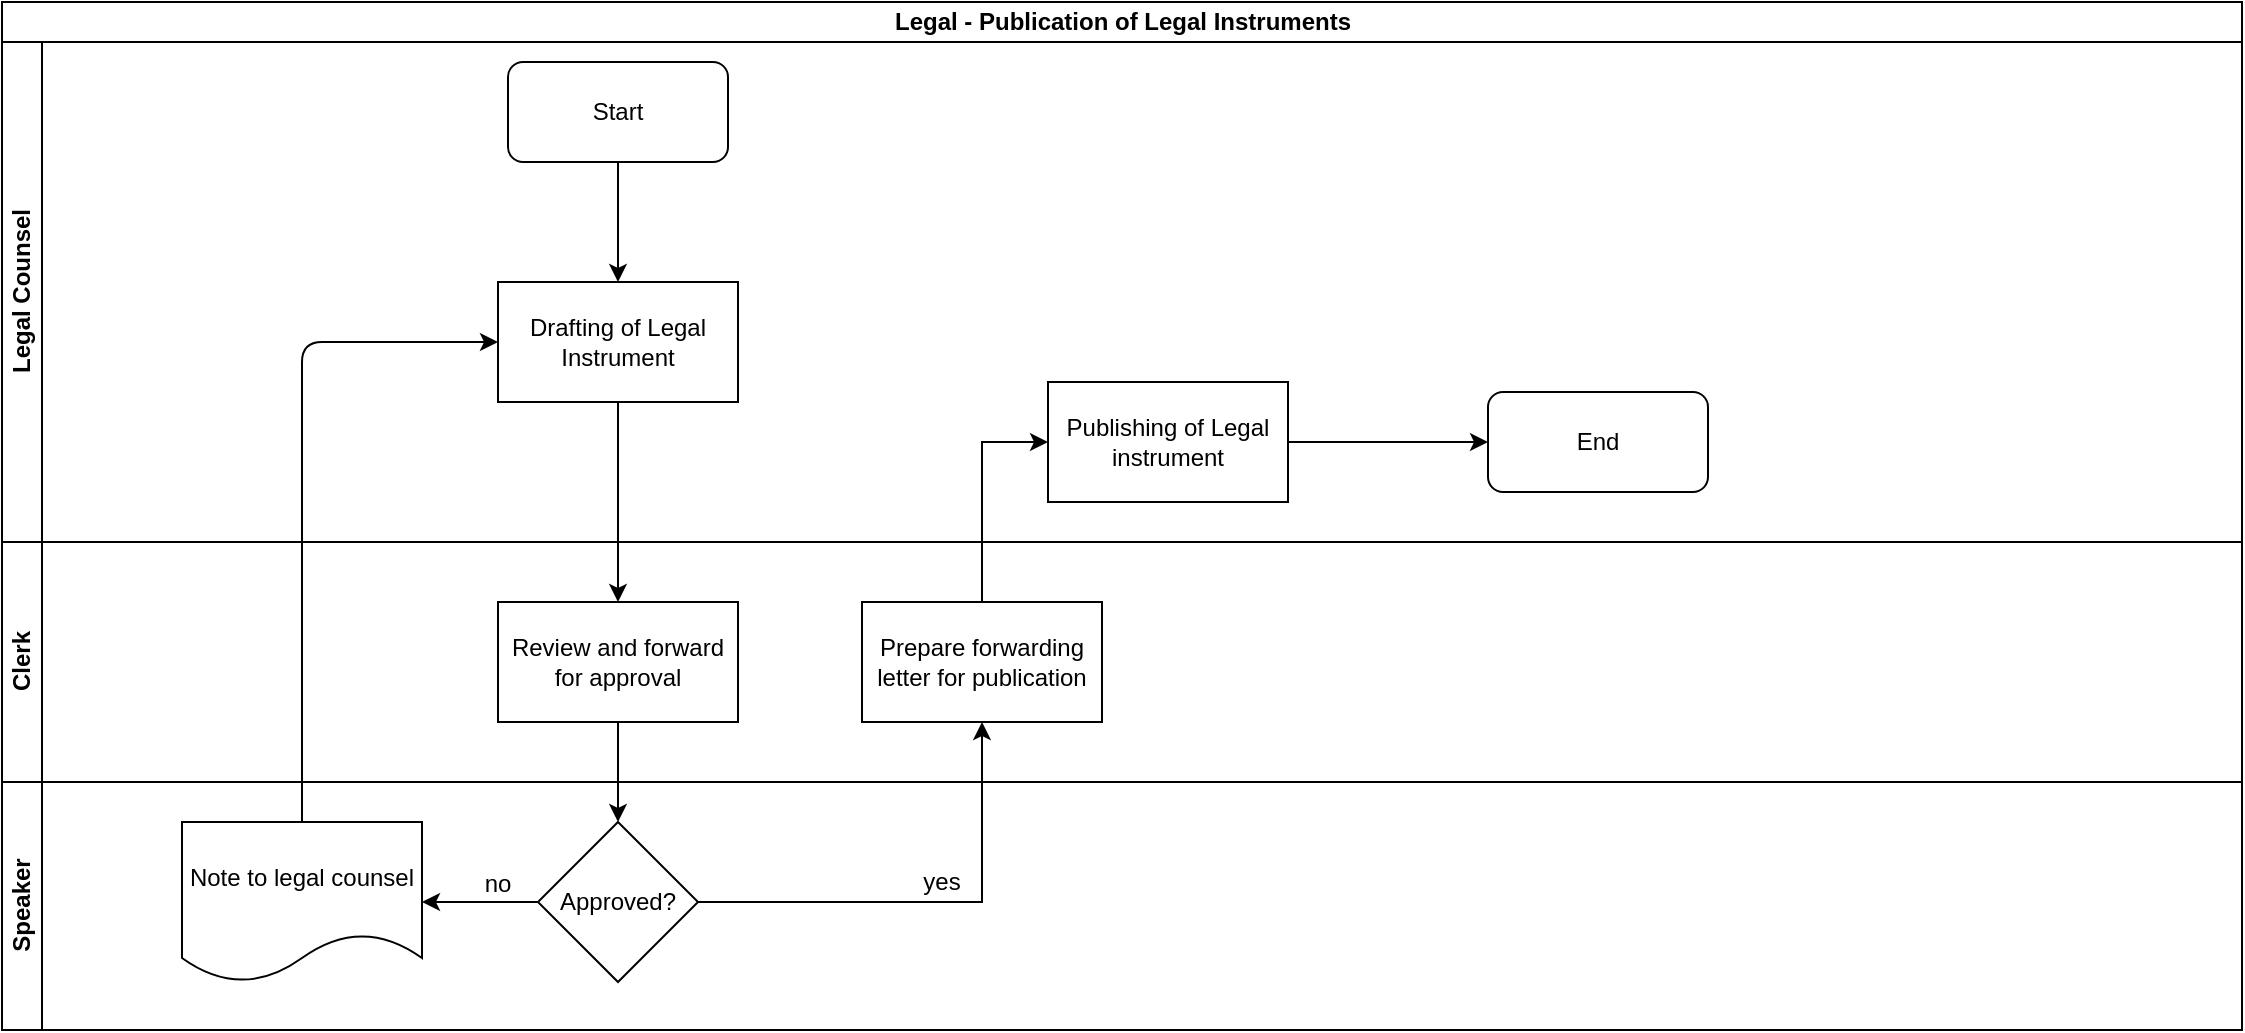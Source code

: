 <mxfile version="13.7.7" type="github">
  <diagram id="r4xRLytx7JsxAG-ZLAZY" name="Page-1">
    <mxGraphModel dx="910" dy="487" grid="1" gridSize="10" guides="1" tooltips="1" connect="1" arrows="1" fold="1" page="1" pageScale="1" pageWidth="1169" pageHeight="827" math="0" shadow="0">
      <root>
        <mxCell id="0" />
        <mxCell id="1" parent="0" />
        <mxCell id="RtpuuPPVlCpkko8KKNfp-1" value="Legal - Publication of Legal Instruments" style="swimlane;html=1;childLayout=stackLayout;resizeParent=1;resizeParentMax=0;horizontal=1;startSize=20;horizontalStack=0;" vertex="1" parent="1">
          <mxGeometry x="30" y="20" width="1120" height="390" as="geometry" />
        </mxCell>
        <mxCell id="RtpuuPPVlCpkko8KKNfp-2" value="Legal Counsel" style="swimlane;html=1;startSize=20;horizontal=0;" vertex="1" parent="RtpuuPPVlCpkko8KKNfp-1">
          <mxGeometry y="20" width="1120" height="250" as="geometry" />
        </mxCell>
        <mxCell id="RtpuuPPVlCpkko8KKNfp-5" value="Start" style="rounded=1;whiteSpace=wrap;html=1;" vertex="1" parent="RtpuuPPVlCpkko8KKNfp-2">
          <mxGeometry x="253" y="10" width="110" height="50" as="geometry" />
        </mxCell>
        <mxCell id="RtpuuPPVlCpkko8KKNfp-7" value="" style="edgeStyle=orthogonalEdgeStyle;rounded=0;orthogonalLoop=1;jettySize=auto;html=1;entryX=0.5;entryY=0;entryDx=0;entryDy=0;" edge="1" parent="RtpuuPPVlCpkko8KKNfp-2" source="RtpuuPPVlCpkko8KKNfp-5" target="RtpuuPPVlCpkko8KKNfp-8">
          <mxGeometry relative="1" as="geometry">
            <mxPoint x="308" y="132" as="targetPoint" />
          </mxGeometry>
        </mxCell>
        <mxCell id="RtpuuPPVlCpkko8KKNfp-8" value="Drafting of Legal Instrument" style="rounded=0;whiteSpace=wrap;html=1;" vertex="1" parent="RtpuuPPVlCpkko8KKNfp-2">
          <mxGeometry x="248" y="120" width="120" height="60" as="geometry" />
        </mxCell>
        <mxCell id="RtpuuPPVlCpkko8KKNfp-18" value="Publishing of Legal instrument" style="whiteSpace=wrap;html=1;rounded=0;" vertex="1" parent="RtpuuPPVlCpkko8KKNfp-2">
          <mxGeometry x="523" y="170" width="120" height="60" as="geometry" />
        </mxCell>
        <mxCell id="RtpuuPPVlCpkko8KKNfp-22" value="End" style="rounded=1;whiteSpace=wrap;html=1;" vertex="1" parent="RtpuuPPVlCpkko8KKNfp-2">
          <mxGeometry x="743" y="175" width="110" height="50" as="geometry" />
        </mxCell>
        <mxCell id="RtpuuPPVlCpkko8KKNfp-21" value="" style="edgeStyle=orthogonalEdgeStyle;rounded=0;orthogonalLoop=1;jettySize=auto;html=1;entryX=0;entryY=0.5;entryDx=0;entryDy=0;" edge="1" parent="RtpuuPPVlCpkko8KKNfp-2" source="RtpuuPPVlCpkko8KKNfp-18" target="RtpuuPPVlCpkko8KKNfp-22">
          <mxGeometry relative="1" as="geometry">
            <mxPoint x="743" y="200" as="targetPoint" />
          </mxGeometry>
        </mxCell>
        <mxCell id="RtpuuPPVlCpkko8KKNfp-19" value="" style="edgeStyle=orthogonalEdgeStyle;rounded=0;orthogonalLoop=1;jettySize=auto;html=1;entryX=0;entryY=0.5;entryDx=0;entryDy=0;" edge="1" parent="RtpuuPPVlCpkko8KKNfp-1" source="RtpuuPPVlCpkko8KKNfp-13" target="RtpuuPPVlCpkko8KKNfp-18">
          <mxGeometry relative="1" as="geometry" />
        </mxCell>
        <mxCell id="RtpuuPPVlCpkko8KKNfp-3" value="Clerk" style="swimlane;html=1;startSize=20;horizontal=0;" vertex="1" parent="RtpuuPPVlCpkko8KKNfp-1">
          <mxGeometry y="270" width="1120" height="120" as="geometry" />
        </mxCell>
        <mxCell id="RtpuuPPVlCpkko8KKNfp-13" value="Prepare forwarding letter for publication" style="whiteSpace=wrap;html=1;rounded=0;" vertex="1" parent="RtpuuPPVlCpkko8KKNfp-3">
          <mxGeometry x="430" y="30" width="120" height="60" as="geometry" />
        </mxCell>
        <mxCell id="RtpuuPPVlCpkko8KKNfp-23" value="Review and forward for approval" style="whiteSpace=wrap;html=1;rounded=0;" vertex="1" parent="RtpuuPPVlCpkko8KKNfp-3">
          <mxGeometry x="248" y="30" width="120" height="60" as="geometry" />
        </mxCell>
        <mxCell id="RtpuuPPVlCpkko8KKNfp-10" value="" style="edgeStyle=orthogonalEdgeStyle;rounded=0;orthogonalLoop=1;jettySize=auto;html=1;entryX=0.5;entryY=0;entryDx=0;entryDy=0;" edge="1" parent="RtpuuPPVlCpkko8KKNfp-1" source="RtpuuPPVlCpkko8KKNfp-8" target="RtpuuPPVlCpkko8KKNfp-23">
          <mxGeometry relative="1" as="geometry">
            <mxPoint x="308" y="250" as="targetPoint" />
          </mxGeometry>
        </mxCell>
        <mxCell id="RtpuuPPVlCpkko8KKNfp-4" value="Speaker" style="swimlane;html=1;startSize=20;horizontal=0;" vertex="1" parent="1">
          <mxGeometry x="30" y="410" width="1120" height="124" as="geometry" />
        </mxCell>
        <mxCell id="RtpuuPPVlCpkko8KKNfp-17" value="yes" style="text;html=1;strokeColor=none;fillColor=none;align=center;verticalAlign=middle;whiteSpace=wrap;rounded=0;" vertex="1" parent="RtpuuPPVlCpkko8KKNfp-4">
          <mxGeometry x="450" y="40" width="40" height="20" as="geometry" />
        </mxCell>
        <mxCell id="RtpuuPPVlCpkko8KKNfp-11" value="Approved?" style="rhombus;whiteSpace=wrap;html=1;rounded=0;" vertex="1" parent="RtpuuPPVlCpkko8KKNfp-4">
          <mxGeometry x="268" y="20" width="80" height="80" as="geometry" />
        </mxCell>
        <mxCell id="RtpuuPPVlCpkko8KKNfp-28" value="Note to legal counsel" style="shape=document;whiteSpace=wrap;html=1;boundedLbl=1;rounded=0;" vertex="1" parent="RtpuuPPVlCpkko8KKNfp-4">
          <mxGeometry x="90" y="20" width="120" height="80" as="geometry" />
        </mxCell>
        <mxCell id="RtpuuPPVlCpkko8KKNfp-29" value="" style="edgeStyle=orthogonalEdgeStyle;rounded=0;orthogonalLoop=1;jettySize=auto;html=1;" edge="1" parent="RtpuuPPVlCpkko8KKNfp-4" source="RtpuuPPVlCpkko8KKNfp-11" target="RtpuuPPVlCpkko8KKNfp-28">
          <mxGeometry relative="1" as="geometry" />
        </mxCell>
        <mxCell id="RtpuuPPVlCpkko8KKNfp-40" value="no" style="text;html=1;strokeColor=none;fillColor=none;align=center;verticalAlign=middle;whiteSpace=wrap;rounded=0;" vertex="1" parent="RtpuuPPVlCpkko8KKNfp-4">
          <mxGeometry x="228" y="41" width="40" height="20" as="geometry" />
        </mxCell>
        <mxCell id="RtpuuPPVlCpkko8KKNfp-14" value="" style="edgeStyle=orthogonalEdgeStyle;rounded=0;orthogonalLoop=1;jettySize=auto;html=1;" edge="1" parent="1" source="RtpuuPPVlCpkko8KKNfp-11" target="RtpuuPPVlCpkko8KKNfp-13">
          <mxGeometry relative="1" as="geometry" />
        </mxCell>
        <mxCell id="RtpuuPPVlCpkko8KKNfp-26" value="" style="edgeStyle=orthogonalEdgeStyle;rounded=0;orthogonalLoop=1;jettySize=auto;html=1;entryX=0.5;entryY=0;entryDx=0;entryDy=0;" edge="1" parent="1" source="RtpuuPPVlCpkko8KKNfp-23" target="RtpuuPPVlCpkko8KKNfp-11">
          <mxGeometry relative="1" as="geometry">
            <mxPoint x="338" y="500" as="targetPoint" />
          </mxGeometry>
        </mxCell>
        <mxCell id="RtpuuPPVlCpkko8KKNfp-39" value="" style="endArrow=classic;html=1;exitX=0.5;exitY=0;exitDx=0;exitDy=0;entryX=0;entryY=0.5;entryDx=0;entryDy=0;" edge="1" parent="1" source="RtpuuPPVlCpkko8KKNfp-28" target="RtpuuPPVlCpkko8KKNfp-8">
          <mxGeometry width="50" height="50" relative="1" as="geometry">
            <mxPoint x="440" y="410" as="sourcePoint" />
            <mxPoint x="490" y="360" as="targetPoint" />
            <Array as="points">
              <mxPoint x="180" y="190" />
            </Array>
          </mxGeometry>
        </mxCell>
      </root>
    </mxGraphModel>
  </diagram>
</mxfile>
